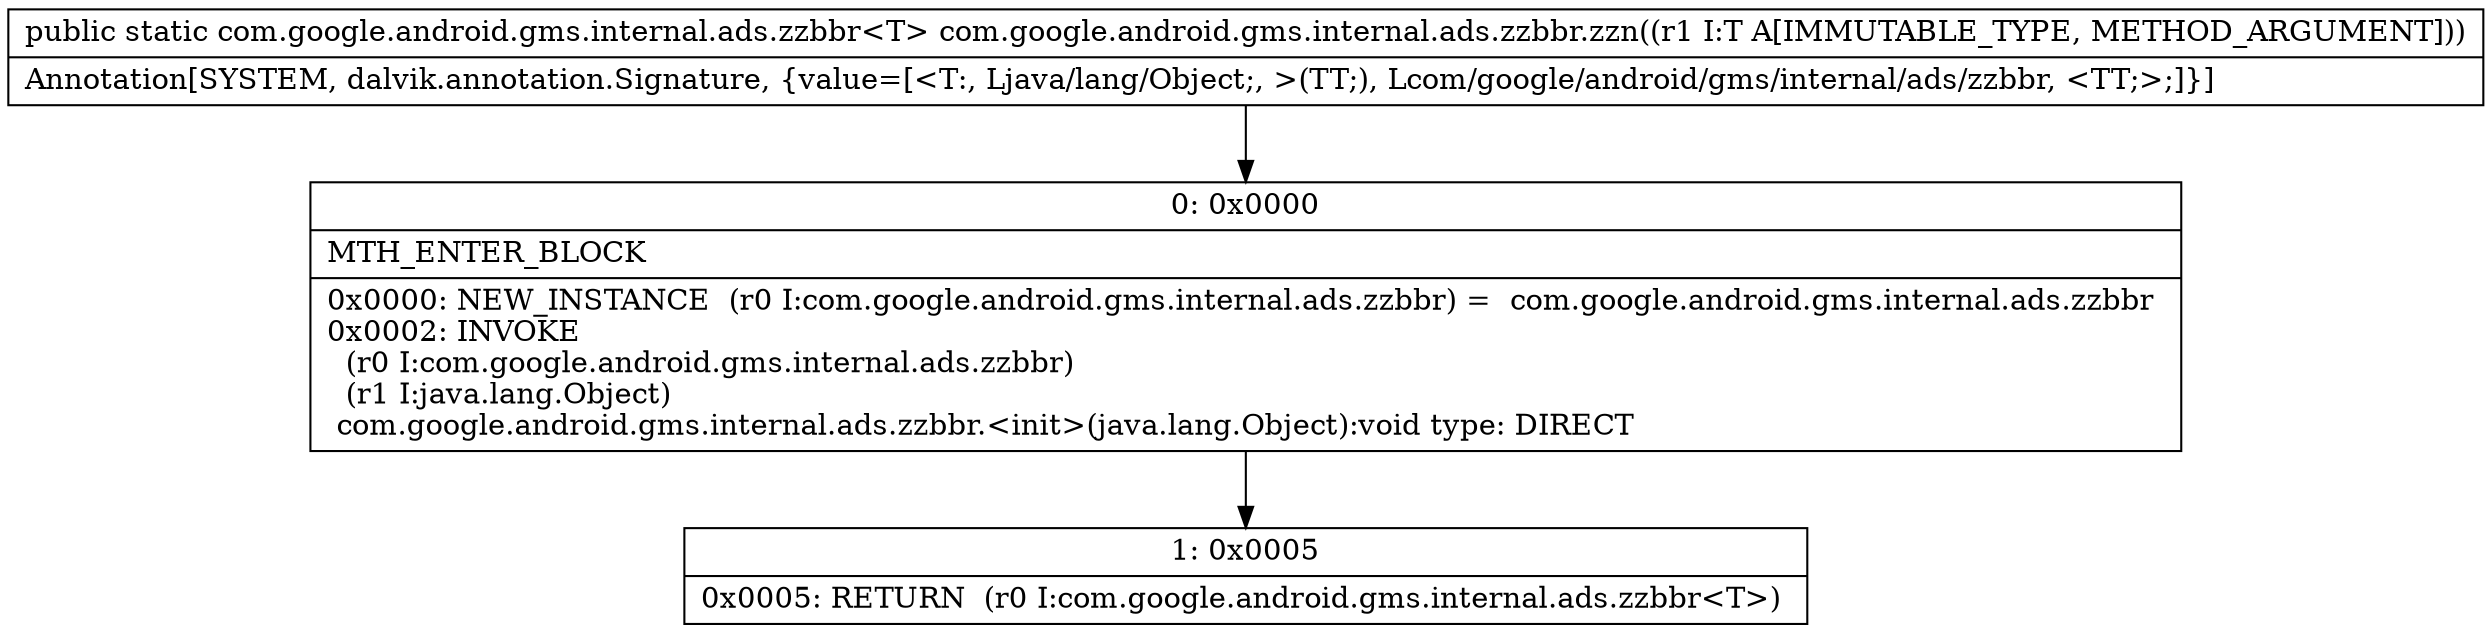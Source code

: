 digraph "CFG forcom.google.android.gms.internal.ads.zzbbr.zzn(Ljava\/lang\/Object;)Lcom\/google\/android\/gms\/internal\/ads\/zzbbr;" {
Node_0 [shape=record,label="{0\:\ 0x0000|MTH_ENTER_BLOCK\l|0x0000: NEW_INSTANCE  (r0 I:com.google.android.gms.internal.ads.zzbbr) =  com.google.android.gms.internal.ads.zzbbr \l0x0002: INVOKE  \l  (r0 I:com.google.android.gms.internal.ads.zzbbr)\l  (r1 I:java.lang.Object)\l com.google.android.gms.internal.ads.zzbbr.\<init\>(java.lang.Object):void type: DIRECT \l}"];
Node_1 [shape=record,label="{1\:\ 0x0005|0x0005: RETURN  (r0 I:com.google.android.gms.internal.ads.zzbbr\<T\>) \l}"];
MethodNode[shape=record,label="{public static com.google.android.gms.internal.ads.zzbbr\<T\> com.google.android.gms.internal.ads.zzbbr.zzn((r1 I:T A[IMMUTABLE_TYPE, METHOD_ARGUMENT]))  | Annotation[SYSTEM, dalvik.annotation.Signature, \{value=[\<T:, Ljava\/lang\/Object;, \>(TT;), Lcom\/google\/android\/gms\/internal\/ads\/zzbbr, \<TT;\>;]\}]\l}"];
MethodNode -> Node_0;
Node_0 -> Node_1;
}

